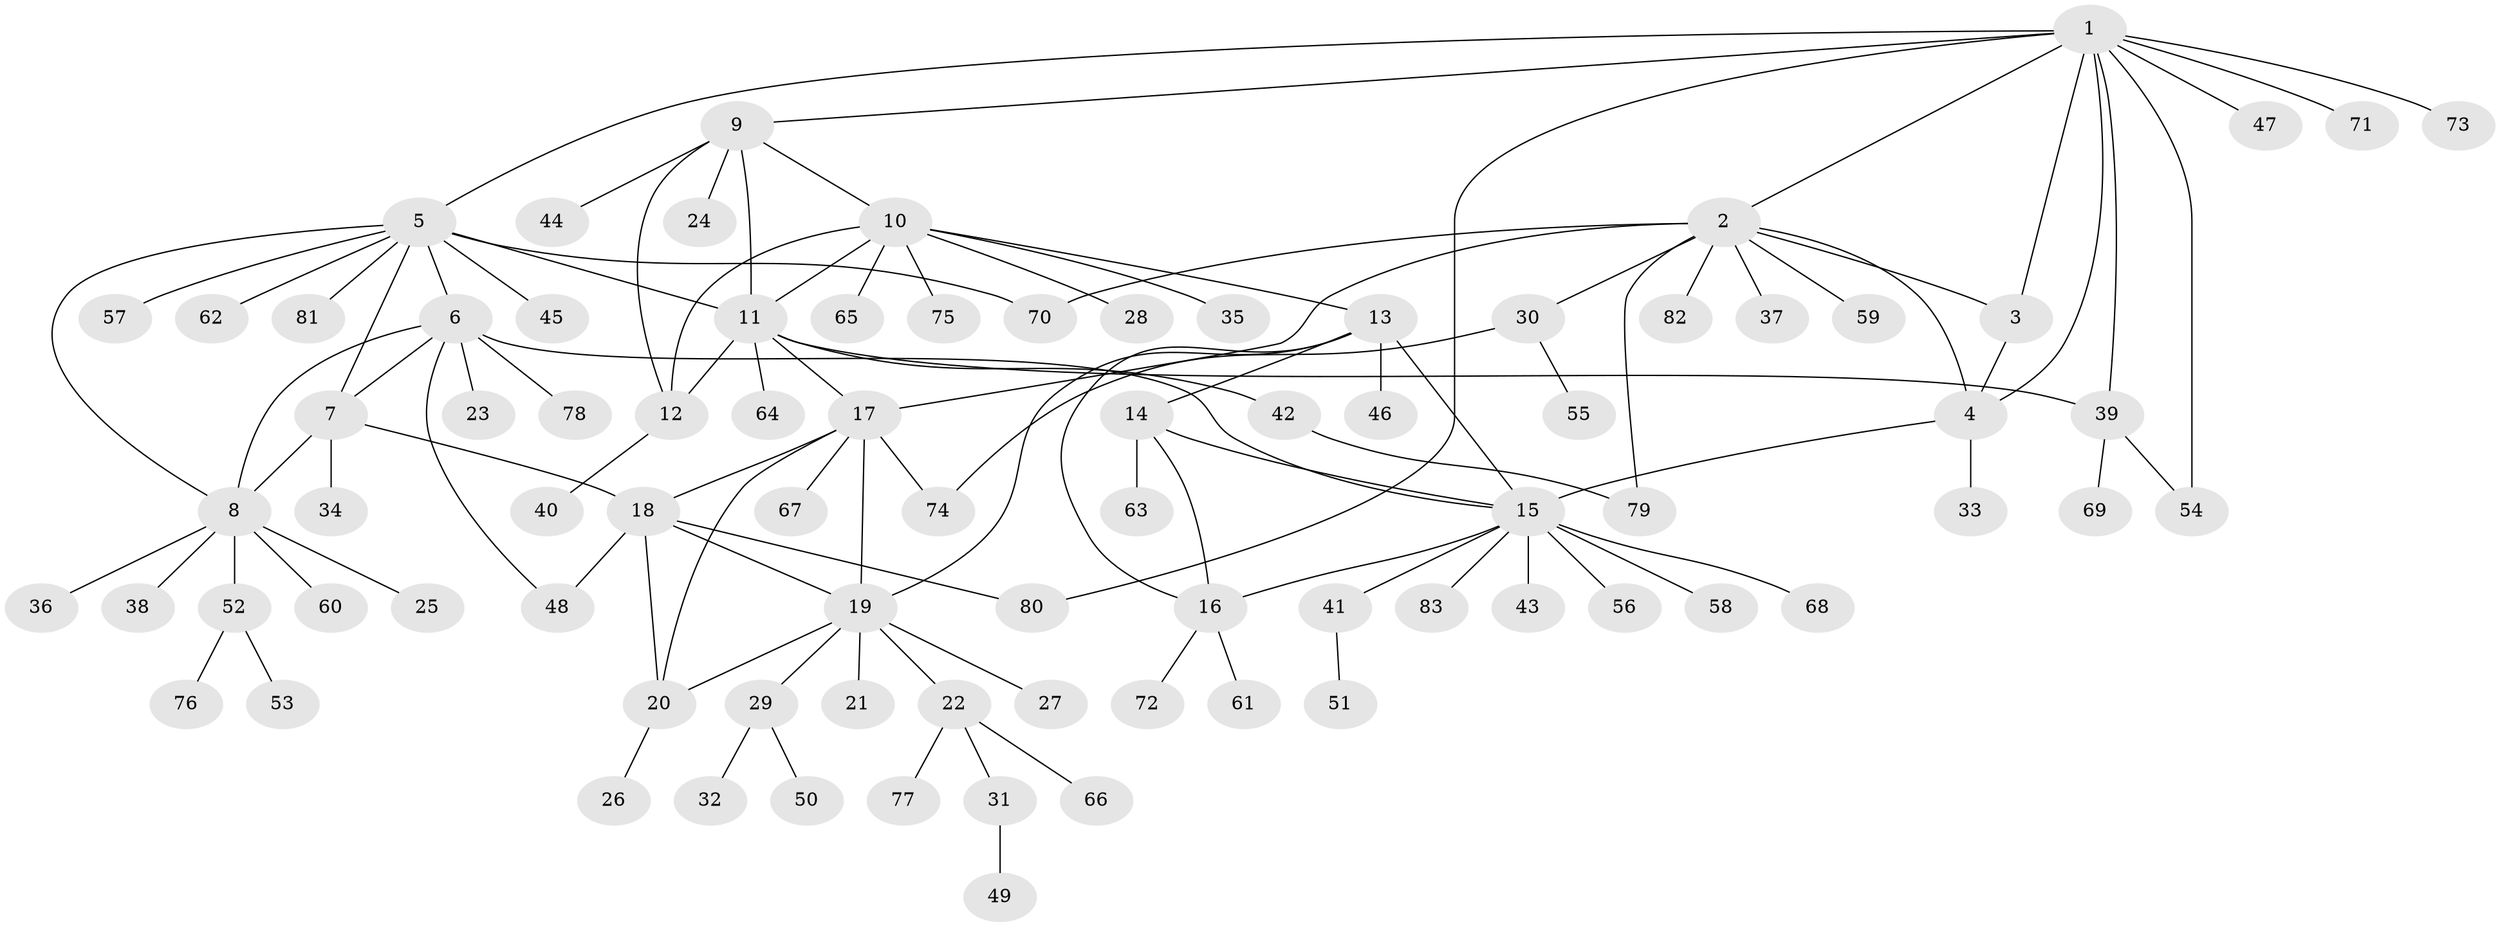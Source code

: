 // Generated by graph-tools (version 1.1) at 2025/54/03/09/25 04:54:46]
// undirected, 83 vertices, 110 edges
graph export_dot {
graph [start="1"]
  node [color=gray90,style=filled];
  1;
  2;
  3;
  4;
  5;
  6;
  7;
  8;
  9;
  10;
  11;
  12;
  13;
  14;
  15;
  16;
  17;
  18;
  19;
  20;
  21;
  22;
  23;
  24;
  25;
  26;
  27;
  28;
  29;
  30;
  31;
  32;
  33;
  34;
  35;
  36;
  37;
  38;
  39;
  40;
  41;
  42;
  43;
  44;
  45;
  46;
  47;
  48;
  49;
  50;
  51;
  52;
  53;
  54;
  55;
  56;
  57;
  58;
  59;
  60;
  61;
  62;
  63;
  64;
  65;
  66;
  67;
  68;
  69;
  70;
  71;
  72;
  73;
  74;
  75;
  76;
  77;
  78;
  79;
  80;
  81;
  82;
  83;
  1 -- 2;
  1 -- 3;
  1 -- 4;
  1 -- 5;
  1 -- 9;
  1 -- 39;
  1 -- 47;
  1 -- 54;
  1 -- 71;
  1 -- 73;
  1 -- 80;
  2 -- 3;
  2 -- 4;
  2 -- 17;
  2 -- 30;
  2 -- 37;
  2 -- 59;
  2 -- 70;
  2 -- 79;
  2 -- 82;
  3 -- 4;
  4 -- 15;
  4 -- 33;
  5 -- 6;
  5 -- 7;
  5 -- 8;
  5 -- 11;
  5 -- 45;
  5 -- 57;
  5 -- 62;
  5 -- 70;
  5 -- 81;
  6 -- 7;
  6 -- 8;
  6 -- 15;
  6 -- 23;
  6 -- 48;
  6 -- 78;
  7 -- 8;
  7 -- 18;
  7 -- 34;
  8 -- 25;
  8 -- 36;
  8 -- 38;
  8 -- 52;
  8 -- 60;
  9 -- 10;
  9 -- 11;
  9 -- 12;
  9 -- 24;
  9 -- 44;
  10 -- 11;
  10 -- 12;
  10 -- 13;
  10 -- 28;
  10 -- 35;
  10 -- 65;
  10 -- 75;
  11 -- 12;
  11 -- 17;
  11 -- 39;
  11 -- 42;
  11 -- 64;
  12 -- 40;
  13 -- 14;
  13 -- 15;
  13 -- 16;
  13 -- 19;
  13 -- 46;
  14 -- 15;
  14 -- 16;
  14 -- 63;
  15 -- 16;
  15 -- 41;
  15 -- 43;
  15 -- 56;
  15 -- 58;
  15 -- 68;
  15 -- 83;
  16 -- 61;
  16 -- 72;
  17 -- 18;
  17 -- 19;
  17 -- 20;
  17 -- 67;
  17 -- 74;
  18 -- 19;
  18 -- 20;
  18 -- 48;
  18 -- 80;
  19 -- 20;
  19 -- 21;
  19 -- 22;
  19 -- 27;
  19 -- 29;
  20 -- 26;
  22 -- 31;
  22 -- 66;
  22 -- 77;
  29 -- 32;
  29 -- 50;
  30 -- 55;
  30 -- 74;
  31 -- 49;
  39 -- 54;
  39 -- 69;
  41 -- 51;
  42 -- 79;
  52 -- 53;
  52 -- 76;
}
